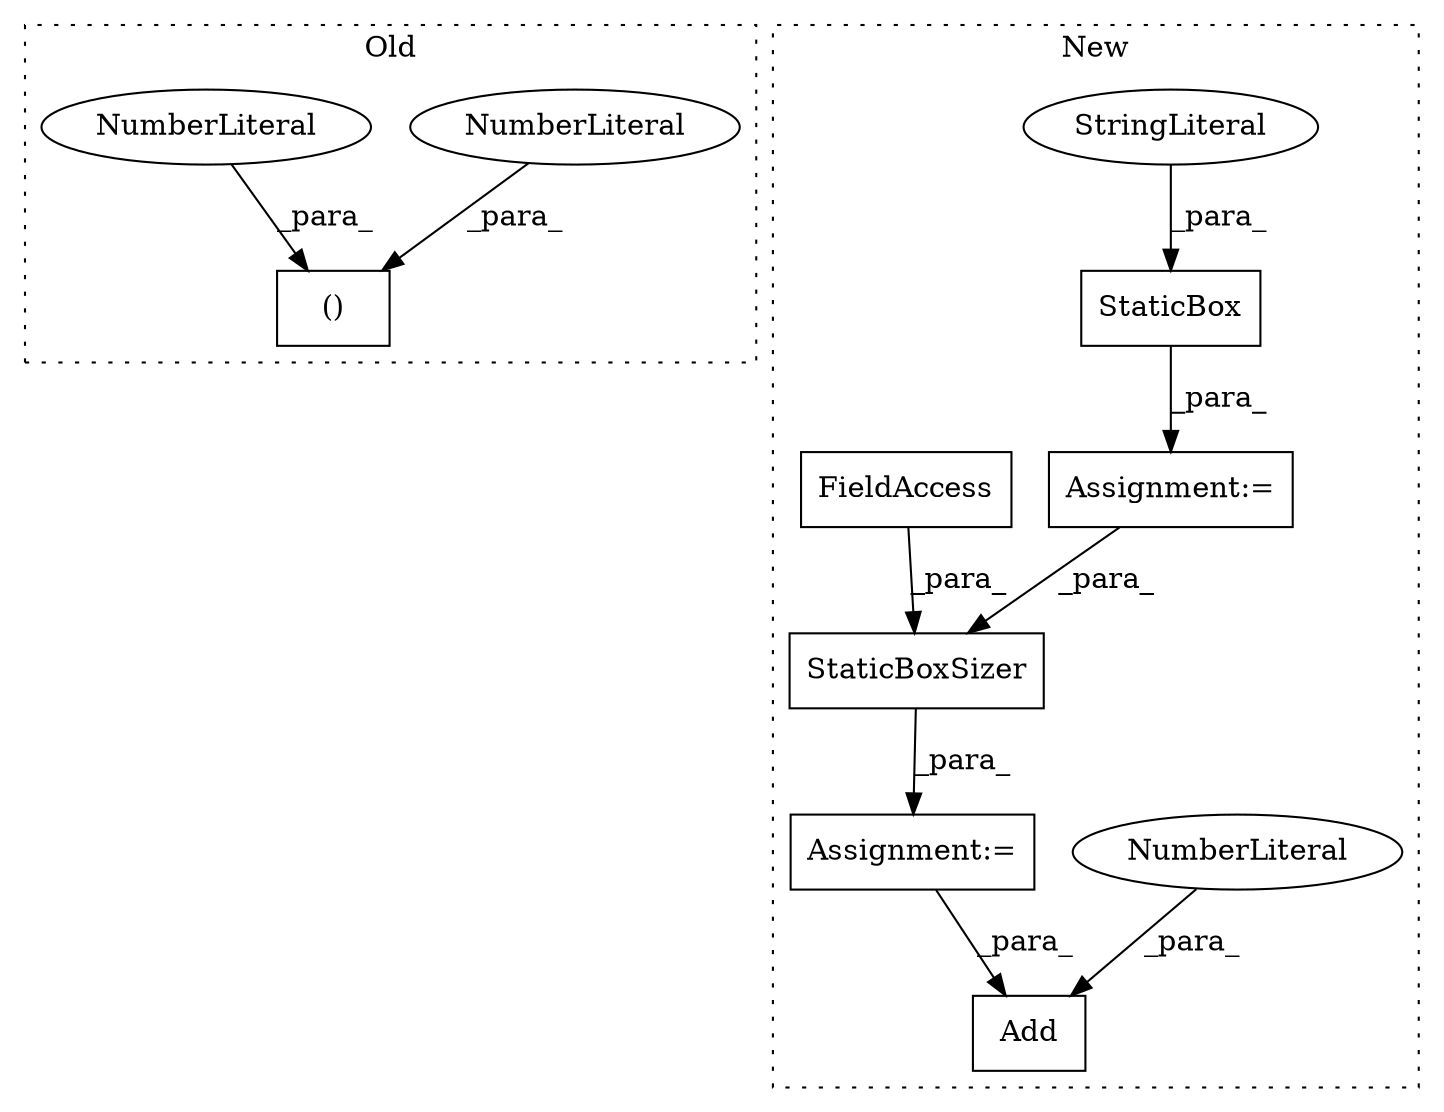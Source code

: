 digraph G {
subgraph cluster0 {
1 [label="()" a="106" s="4351" l="15" shape="box"];
4 [label="NumberLiteral" a="34" s="4365" l="1" shape="ellipse"];
6 [label="NumberLiteral" a="34" s="4351" l="1" shape="ellipse"];
label = "Old";
style="dotted";
}
subgraph cluster1 {
2 [label="StaticBox" a="32" s="3202,3253" l="10,1" shape="box"];
3 [label="Add" a="32" s="4110,4168" l="4,1" shape="box"];
5 [label="NumberLiteral" a="34" s="4166" l="2" shape="ellipse"];
7 [label="StaticBoxSizer" a="32" s="3279,3311" l="15,1" shape="box"];
8 [label="StringLiteral" a="45" s="3217" l="36" shape="ellipse"];
9 [label="FieldAccess" a="22" s="3300" l="11" shape="box"];
10 [label="Assignment:=" a="7" s="3275" l="1" shape="box"];
11 [label="Assignment:=" a="7" s="3198" l="1" shape="box"];
label = "New";
style="dotted";
}
2 -> 11 [label="_para_"];
4 -> 1 [label="_para_"];
5 -> 3 [label="_para_"];
6 -> 1 [label="_para_"];
7 -> 10 [label="_para_"];
8 -> 2 [label="_para_"];
9 -> 7 [label="_para_"];
10 -> 3 [label="_para_"];
11 -> 7 [label="_para_"];
}